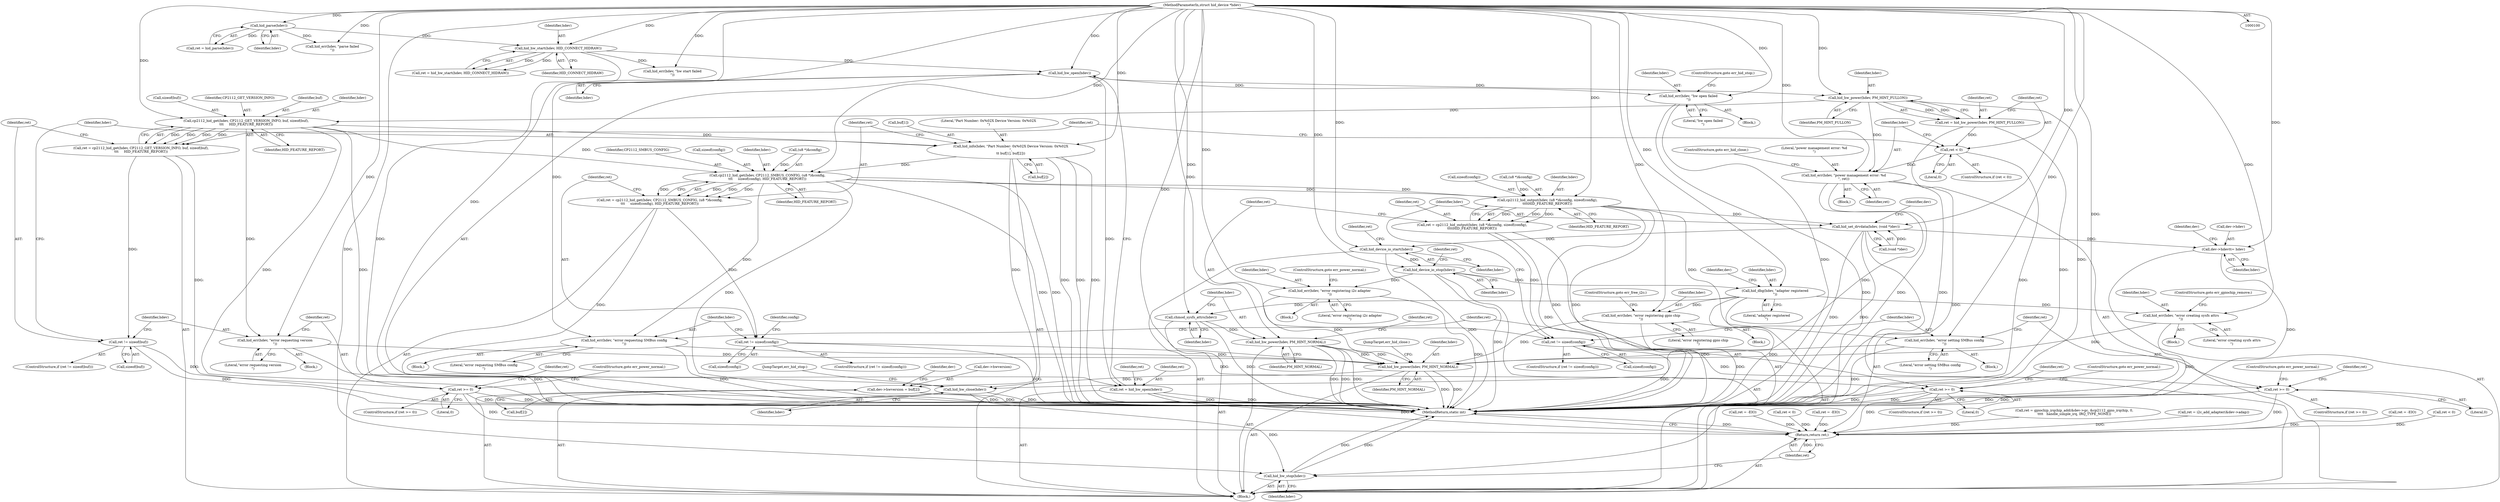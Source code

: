 digraph "0_linux_7a7b5df84b6b4e5d599c7289526eed96541a0654_3@API" {
"1000176" [label="(Call,hid_hw_open(hdev))"];
"1000163" [label="(Call,hid_hw_start(hdev, HID_CONNECT_HIDRAW))"];
"1000151" [label="(Call,hid_parse(hdev))"];
"1000101" [label="(MethodParameterIn,struct hid_device *hdev)"];
"1000174" [label="(Call,ret = hid_hw_open(hdev))"];
"1000561" [label="(Return,return ret;)"];
"1000181" [label="(Call,hid_err(hdev, \"hw open failed\n\"))"];
"1000559" [label="(Call,hid_hw_stop(hdev))"];
"1000187" [label="(Call,hid_hw_power(hdev, PM_HINT_FULLON))"];
"1000185" [label="(Call,ret = hid_hw_power(hdev, PM_HINT_FULLON))"];
"1000191" [label="(Call,ret < 0)"];
"1000195" [label="(Call,hid_err(hdev, \"power management error: %d\n\", ret))"];
"1000556" [label="(Call,hid_hw_close(hdev))"];
"1000202" [label="(Call,cp2112_hid_get(hdev, CP2112_GET_VERSION_INFO, buf, sizeof(buf),\n\t\t\t     HID_FEATURE_REPORT))"];
"1000200" [label="(Call,ret = cp2112_hid_get(hdev, CP2112_GET_VERSION_INFO, buf, sizeof(buf),\n\t\t\t     HID_FEATURE_REPORT))"];
"1000210" [label="(Call,ret != sizeof(buf))"];
"1000219" [label="(Call,ret >= 0)"];
"1000215" [label="(Call,hid_err(hdev, \"error requesting version\n\"))"];
"1000552" [label="(Call,hid_hw_power(hdev, PM_HINT_NORMAL))"];
"1000227" [label="(Call,hid_info(hdev, \"Part Number: 0x%02X Device Version: 0x%02X\n\",\n\t\t buf[1], buf[2]))"];
"1000238" [label="(Call,cp2112_hid_get(hdev, CP2112_SMBUS_CONFIG, (u8 *)&config,\n\t\t\t     sizeof(config), HID_FEATURE_REPORT))"];
"1000236" [label="(Call,ret = cp2112_hid_get(hdev, CP2112_SMBUS_CONFIG, (u8 *)&config,\n\t\t\t     sizeof(config), HID_FEATURE_REPORT))"];
"1000249" [label="(Call,ret != sizeof(config))"];
"1000258" [label="(Call,ret >= 0)"];
"1000254" [label="(Call,hid_err(hdev, \"error requesting SMBus config\n\"))"];
"1000274" [label="(Call,cp2112_hid_output(hdev, (u8 *)&config, sizeof(config),\n\t\t\t\tHID_FEATURE_REPORT))"];
"1000272" [label="(Call,ret = cp2112_hid_output(hdev, (u8 *)&config, sizeof(config),\n\t\t\t\tHID_FEATURE_REPORT))"];
"1000284" [label="(Call,ret != sizeof(config))"];
"1000293" [label="(Call,ret >= 0)"];
"1000289" [label="(Call,hid_err(hdev, \"error setting SMBus config\n\"))"];
"1000301" [label="(Call,hid_set_drvdata(hdev, (void *)dev))"];
"1000306" [label="(Call,dev->hdev\t\t= hdev)"];
"1000374" [label="(Call,hid_device_io_start(hdev))"];
"1000383" [label="(Call,hid_device_io_stop(hdev))"];
"1000388" [label="(Call,hid_err(hdev, \"error registering i2c adapter\n\"))"];
"1000392" [label="(Call,hid_dbg(hdev, \"adapter registered\n\"))"];
"1000475" [label="(Call,hid_err(hdev, \"error registering gpio chip\n\"))"];
"1000495" [label="(Call,hid_err(hdev, \"error creating sysfs attrs\n\"))"];
"1000499" [label="(Call,chmod_sysfs_attrs(hdev))"];
"1000501" [label="(Call,hid_hw_power(hdev, PM_HINT_NORMAL))"];
"1000362" [label="(Call,dev->hwversion = buf[2])"];
"1000500" [label="(Identifier,hdev)"];
"1000175" [label="(Identifier,ret)"];
"1000249" [label="(Call,ret != sizeof(config))"];
"1000195" [label="(Call,hid_err(hdev, \"power management error: %d\n\", ret))"];
"1000296" [label="(Call,ret = -EIO)"];
"1000180" [label="(Block,)"];
"1000228" [label="(Identifier,hdev)"];
"1000272" [label="(Call,ret = cp2112_hid_output(hdev, (u8 *)&config, sizeof(config),\n\t\t\t\tHID_FEATURE_REPORT))"];
"1000282" [label="(Identifier,HID_FEATURE_REPORT)"];
"1000363" [label="(Call,dev->hwversion)"];
"1000314" [label="(Identifier,dev)"];
"1000103" [label="(Block,)"];
"1000251" [label="(Call,sizeof(config))"];
"1000386" [label="(Identifier,ret)"];
"1000300" [label="(ControlStructure,goto err_power_normal;)"];
"1000177" [label="(Identifier,hdev)"];
"1000258" [label="(Call,ret >= 0)"];
"1000497" [label="(Literal,\"error creating sysfs attrs\n\")"];
"1000478" [label="(ControlStructure,goto err_free_i2c;)"];
"1000192" [label="(Identifier,ret)"];
"1000216" [label="(Identifier,hdev)"];
"1000239" [label="(Identifier,hdev)"];
"1000257" [label="(ControlStructure,if (ret >= 0))"];
"1000169" [label="(Call,hid_err(hdev, \"hw start failed\n\"))"];
"1000471" [label="(Call,ret < 0)"];
"1000280" [label="(Call,sizeof(config))"];
"1000198" [label="(Identifier,ret)"];
"1000297" [label="(Identifier,ret)"];
"1000394" [label="(Literal,\"adapter registered\n\")"];
"1000276" [label="(Call,(u8 *)&config)"];
"1000193" [label="(Literal,0)"];
"1000189" [label="(Identifier,PM_HINT_FULLON)"];
"1000560" [label="(Identifier,hdev)"];
"1000241" [label="(Call,(u8 *)&config)"];
"1000212" [label="(Call,sizeof(buf))"];
"1000236" [label="(Call,ret = cp2112_hid_get(hdev, CP2112_SMBUS_CONFIG, (u8 *)&config,\n\t\t\t     sizeof(config), HID_FEATURE_REPORT))"];
"1000393" [label="(Identifier,hdev)"];
"1000217" [label="(Literal,\"error requesting version\n\")"];
"1000392" [label="(Call,hid_dbg(hdev, \"adapter registered\n\"))"];
"1000181" [label="(Call,hid_err(hdev, \"hw open failed\n\"))"];
"1000302" [label="(Identifier,hdev)"];
"1000477" [label="(Literal,\"error registering gpio chip\n\")"];
"1000182" [label="(Identifier,hdev)"];
"1000194" [label="(Block,)"];
"1000502" [label="(Identifier,hdev)"];
"1000210" [label="(Call,ret != sizeof(buf))"];
"1000226" [label="(ControlStructure,goto err_power_normal;)"];
"1000391" [label="(ControlStructure,goto err_power_normal;)"];
"1000259" [label="(Identifier,ret)"];
"1000101" [label="(MethodParameterIn,struct hid_device *hdev)"];
"1000555" [label="(JumpTarget,err_hid_close:)"];
"1000183" [label="(Literal,\"hw open failed\n\")"];
"1000156" [label="(Call,hid_err(hdev, \"parse failed\n\"))"];
"1000163" [label="(Call,hid_hw_start(hdev, HID_CONNECT_HIDRAW))"];
"1000265" [label="(ControlStructure,goto err_power_normal;)"];
"1000375" [label="(Identifier,hdev)"];
"1000261" [label="(Call,ret = -EIO)"];
"1000203" [label="(Identifier,hdev)"];
"1000176" [label="(Call,hid_hw_open(hdev))"];
"1000284" [label="(Call,ret != sizeof(config))"];
"1000491" [label="(Call,ret < 0)"];
"1000558" [label="(JumpTarget,err_hid_stop:)"];
"1000233" [label="(Call,buf[2])"];
"1000219" [label="(Call,ret >= 0)"];
"1000209" [label="(ControlStructure,if (ret != sizeof(buf)))"];
"1000275" [label="(Identifier,hdev)"];
"1000240" [label="(Identifier,CP2112_SMBUS_CONFIG)"];
"1000185" [label="(Call,ret = hid_hw_power(hdev, PM_HINT_FULLON))"];
"1000222" [label="(Call,ret = -EIO)"];
"1000475" [label="(Call,hid_err(hdev, \"error registering gpio chip\n\"))"];
"1000229" [label="(Literal,\"Part Number: 0x%02X Device Version: 0x%02X\n\")"];
"1000260" [label="(Literal,0)"];
"1000274" [label="(Call,cp2112_hid_output(hdev, (u8 *)&config, sizeof(config),\n\t\t\t\tHID_FEATURE_REPORT))"];
"1000366" [label="(Call,buf[2])"];
"1000557" [label="(Identifier,hdev)"];
"1000376" [label="(Call,ret = i2c_add_adapter(&dev->adap))"];
"1000220" [label="(Identifier,ret)"];
"1000152" [label="(Identifier,hdev)"];
"1000238" [label="(Call,cp2112_hid_get(hdev, CP2112_SMBUS_CONFIG, (u8 *)&config,\n\t\t\t     sizeof(config), HID_FEATURE_REPORT))"];
"1000199" [label="(ControlStructure,goto err_hid_close;)"];
"1000303" [label="(Call,(void *)dev)"];
"1000214" [label="(Block,)"];
"1000204" [label="(Identifier,CP2112_GET_VERSION_INFO)"];
"1000285" [label="(Identifier,ret)"];
"1000295" [label="(Literal,0)"];
"1000191" [label="(Call,ret < 0)"];
"1000474" [label="(Block,)"];
"1000255" [label="(Identifier,hdev)"];
"1000256" [label="(Literal,\"error requesting SMBus config\n\")"];
"1000188" [label="(Identifier,hdev)"];
"1000250" [label="(Identifier,ret)"];
"1000501" [label="(Call,hid_hw_power(hdev, PM_HINT_NORMAL))"];
"1000499" [label="(Call,chmod_sysfs_attrs(hdev))"];
"1000503" [label="(Identifier,PM_HINT_NORMAL)"];
"1000262" [label="(Identifier,ret)"];
"1000563" [label="(MethodReturn,static int)"];
"1000283" [label="(ControlStructure,if (ret != sizeof(config)))"];
"1000237" [label="(Identifier,ret)"];
"1000268" [label="(Identifier,config)"];
"1000554" [label="(Identifier,PM_HINT_NORMAL)"];
"1000553" [label="(Identifier,hdev)"];
"1000504" [label="(Call,ret = gpiochip_irqchip_add(&dev->gc, &cp2112_gpio_irqchip, 0,\n\t\t\t\t   handle_simple_irq, IRQ_TYPE_NONE))"];
"1000387" [label="(Block,)"];
"1000559" [label="(Call,hid_hw_stop(hdev))"];
"1000253" [label="(Block,)"];
"1000374" [label="(Call,hid_device_io_start(hdev))"];
"1000552" [label="(Call,hid_hw_power(hdev, PM_HINT_NORMAL))"];
"1000223" [label="(Identifier,ret)"];
"1000308" [label="(Identifier,dev)"];
"1000151" [label="(Call,hid_parse(hdev))"];
"1000206" [label="(Call,sizeof(buf))"];
"1000164" [label="(Identifier,hdev)"];
"1000254" [label="(Call,hid_err(hdev, \"error requesting SMBus config\n\"))"];
"1000383" [label="(Call,hid_device_io_stop(hdev))"];
"1000496" [label="(Identifier,hdev)"];
"1000310" [label="(Identifier,hdev)"];
"1000165" [label="(Identifier,HID_CONNECT_HIDRAW)"];
"1000495" [label="(Call,hid_err(hdev, \"error creating sysfs attrs\n\"))"];
"1000202" [label="(Call,cp2112_hid_get(hdev, CP2112_GET_VERSION_INFO, buf, sizeof(buf),\n\t\t\t     HID_FEATURE_REPORT))"];
"1000494" [label="(Block,)"];
"1000197" [label="(Literal,\"power management error: %d\n\")"];
"1000211" [label="(Identifier,ret)"];
"1000149" [label="(Call,ret = hid_parse(hdev))"];
"1000498" [label="(ControlStructure,goto err_gpiochip_remove;)"];
"1000187" [label="(Call,hid_hw_power(hdev, PM_HINT_FULLON))"];
"1000196" [label="(Identifier,hdev)"];
"1000248" [label="(ControlStructure,if (ret != sizeof(config)))"];
"1000562" [label="(Identifier,ret)"];
"1000307" [label="(Call,dev->hdev)"];
"1000390" [label="(Literal,\"error registering i2c adapter\n\")"];
"1000289" [label="(Call,hid_err(hdev, \"error setting SMBus config\n\"))"];
"1000286" [label="(Call,sizeof(config))"];
"1000476" [label="(Identifier,hdev)"];
"1000291" [label="(Literal,\"error setting SMBus config\n\")"];
"1000190" [label="(ControlStructure,if (ret < 0))"];
"1000556" [label="(Call,hid_hw_close(hdev))"];
"1000372" [label="(Identifier,dev)"];
"1000384" [label="(Identifier,hdev)"];
"1000294" [label="(Identifier,ret)"];
"1000200" [label="(Call,ret = cp2112_hid_get(hdev, CP2112_GET_VERSION_INFO, buf, sizeof(buf),\n\t\t\t     HID_FEATURE_REPORT))"];
"1000273" [label="(Identifier,ret)"];
"1000227" [label="(Call,hid_info(hdev, \"Part Number: 0x%02X Device Version: 0x%02X\n\",\n\t\t buf[1], buf[2]))"];
"1000186" [label="(Identifier,ret)"];
"1000161" [label="(Call,ret = hid_hw_start(hdev, HID_CONNECT_HIDRAW))"];
"1000301" [label="(Call,hid_set_drvdata(hdev, (void *)dev))"];
"1000174" [label="(Call,ret = hid_hw_open(hdev))"];
"1000377" [label="(Identifier,ret)"];
"1000290" [label="(Identifier,hdev)"];
"1000221" [label="(Literal,0)"];
"1000230" [label="(Call,buf[1])"];
"1000184" [label="(ControlStructure,goto err_hid_stop;)"];
"1000292" [label="(ControlStructure,if (ret >= 0))"];
"1000398" [label="(Identifier,dev)"];
"1000201" [label="(Identifier,ret)"];
"1000561" [label="(Return,return ret;)"];
"1000306" [label="(Call,dev->hdev\t\t= hdev)"];
"1000247" [label="(Identifier,HID_FEATURE_REPORT)"];
"1000288" [label="(Block,)"];
"1000505" [label="(Identifier,ret)"];
"1000388" [label="(Call,hid_err(hdev, \"error registering i2c adapter\n\"))"];
"1000389" [label="(Identifier,hdev)"];
"1000245" [label="(Call,sizeof(config))"];
"1000208" [label="(Identifier,HID_FEATURE_REPORT)"];
"1000218" [label="(ControlStructure,if (ret >= 0))"];
"1000179" [label="(Identifier,ret)"];
"1000205" [label="(Identifier,buf)"];
"1000362" [label="(Call,dev->hwversion = buf[2])"];
"1000293" [label="(Call,ret >= 0)"];
"1000215" [label="(Call,hid_err(hdev, \"error requesting version\n\"))"];
"1000176" -> "1000174"  [label="AST: "];
"1000176" -> "1000177"  [label="CFG: "];
"1000177" -> "1000176"  [label="AST: "];
"1000174" -> "1000176"  [label="CFG: "];
"1000176" -> "1000174"  [label="DDG: "];
"1000163" -> "1000176"  [label="DDG: "];
"1000101" -> "1000176"  [label="DDG: "];
"1000176" -> "1000181"  [label="DDG: "];
"1000176" -> "1000187"  [label="DDG: "];
"1000163" -> "1000161"  [label="AST: "];
"1000163" -> "1000165"  [label="CFG: "];
"1000164" -> "1000163"  [label="AST: "];
"1000165" -> "1000163"  [label="AST: "];
"1000161" -> "1000163"  [label="CFG: "];
"1000163" -> "1000563"  [label="DDG: "];
"1000163" -> "1000161"  [label="DDG: "];
"1000163" -> "1000161"  [label="DDG: "];
"1000151" -> "1000163"  [label="DDG: "];
"1000101" -> "1000163"  [label="DDG: "];
"1000163" -> "1000169"  [label="DDG: "];
"1000151" -> "1000149"  [label="AST: "];
"1000151" -> "1000152"  [label="CFG: "];
"1000152" -> "1000151"  [label="AST: "];
"1000149" -> "1000151"  [label="CFG: "];
"1000151" -> "1000149"  [label="DDG: "];
"1000101" -> "1000151"  [label="DDG: "];
"1000151" -> "1000156"  [label="DDG: "];
"1000101" -> "1000100"  [label="AST: "];
"1000101" -> "1000563"  [label="DDG: "];
"1000101" -> "1000156"  [label="DDG: "];
"1000101" -> "1000169"  [label="DDG: "];
"1000101" -> "1000181"  [label="DDG: "];
"1000101" -> "1000187"  [label="DDG: "];
"1000101" -> "1000195"  [label="DDG: "];
"1000101" -> "1000202"  [label="DDG: "];
"1000101" -> "1000215"  [label="DDG: "];
"1000101" -> "1000227"  [label="DDG: "];
"1000101" -> "1000238"  [label="DDG: "];
"1000101" -> "1000254"  [label="DDG: "];
"1000101" -> "1000274"  [label="DDG: "];
"1000101" -> "1000289"  [label="DDG: "];
"1000101" -> "1000301"  [label="DDG: "];
"1000101" -> "1000306"  [label="DDG: "];
"1000101" -> "1000374"  [label="DDG: "];
"1000101" -> "1000383"  [label="DDG: "];
"1000101" -> "1000388"  [label="DDG: "];
"1000101" -> "1000392"  [label="DDG: "];
"1000101" -> "1000475"  [label="DDG: "];
"1000101" -> "1000495"  [label="DDG: "];
"1000101" -> "1000499"  [label="DDG: "];
"1000101" -> "1000501"  [label="DDG: "];
"1000101" -> "1000552"  [label="DDG: "];
"1000101" -> "1000556"  [label="DDG: "];
"1000101" -> "1000559"  [label="DDG: "];
"1000174" -> "1000103"  [label="AST: "];
"1000175" -> "1000174"  [label="AST: "];
"1000179" -> "1000174"  [label="CFG: "];
"1000174" -> "1000563"  [label="DDG: "];
"1000174" -> "1000563"  [label="DDG: "];
"1000174" -> "1000561"  [label="DDG: "];
"1000561" -> "1000103"  [label="AST: "];
"1000561" -> "1000562"  [label="CFG: "];
"1000562" -> "1000561"  [label="AST: "];
"1000563" -> "1000561"  [label="CFG: "];
"1000561" -> "1000563"  [label="DDG: "];
"1000562" -> "1000561"  [label="DDG: "];
"1000258" -> "1000561"  [label="DDG: "];
"1000376" -> "1000561"  [label="DDG: "];
"1000222" -> "1000561"  [label="DDG: "];
"1000293" -> "1000561"  [label="DDG: "];
"1000471" -> "1000561"  [label="DDG: "];
"1000504" -> "1000561"  [label="DDG: "];
"1000219" -> "1000561"  [label="DDG: "];
"1000491" -> "1000561"  [label="DDG: "];
"1000195" -> "1000561"  [label="DDG: "];
"1000296" -> "1000561"  [label="DDG: "];
"1000261" -> "1000561"  [label="DDG: "];
"1000181" -> "1000180"  [label="AST: "];
"1000181" -> "1000183"  [label="CFG: "];
"1000182" -> "1000181"  [label="AST: "];
"1000183" -> "1000181"  [label="AST: "];
"1000184" -> "1000181"  [label="CFG: "];
"1000181" -> "1000563"  [label="DDG: "];
"1000181" -> "1000559"  [label="DDG: "];
"1000559" -> "1000103"  [label="AST: "];
"1000559" -> "1000560"  [label="CFG: "];
"1000560" -> "1000559"  [label="AST: "];
"1000562" -> "1000559"  [label="CFG: "];
"1000559" -> "1000563"  [label="DDG: "];
"1000559" -> "1000563"  [label="DDG: "];
"1000556" -> "1000559"  [label="DDG: "];
"1000187" -> "1000185"  [label="AST: "];
"1000187" -> "1000189"  [label="CFG: "];
"1000188" -> "1000187"  [label="AST: "];
"1000189" -> "1000187"  [label="AST: "];
"1000185" -> "1000187"  [label="CFG: "];
"1000187" -> "1000563"  [label="DDG: "];
"1000187" -> "1000185"  [label="DDG: "];
"1000187" -> "1000185"  [label="DDG: "];
"1000187" -> "1000195"  [label="DDG: "];
"1000187" -> "1000202"  [label="DDG: "];
"1000185" -> "1000103"  [label="AST: "];
"1000186" -> "1000185"  [label="AST: "];
"1000192" -> "1000185"  [label="CFG: "];
"1000185" -> "1000563"  [label="DDG: "];
"1000185" -> "1000191"  [label="DDG: "];
"1000191" -> "1000190"  [label="AST: "];
"1000191" -> "1000193"  [label="CFG: "];
"1000192" -> "1000191"  [label="AST: "];
"1000193" -> "1000191"  [label="AST: "];
"1000196" -> "1000191"  [label="CFG: "];
"1000201" -> "1000191"  [label="CFG: "];
"1000191" -> "1000563"  [label="DDG: "];
"1000191" -> "1000195"  [label="DDG: "];
"1000195" -> "1000194"  [label="AST: "];
"1000195" -> "1000198"  [label="CFG: "];
"1000196" -> "1000195"  [label="AST: "];
"1000197" -> "1000195"  [label="AST: "];
"1000198" -> "1000195"  [label="AST: "];
"1000199" -> "1000195"  [label="CFG: "];
"1000195" -> "1000563"  [label="DDG: "];
"1000195" -> "1000563"  [label="DDG: "];
"1000195" -> "1000556"  [label="DDG: "];
"1000556" -> "1000103"  [label="AST: "];
"1000556" -> "1000557"  [label="CFG: "];
"1000557" -> "1000556"  [label="AST: "];
"1000558" -> "1000556"  [label="CFG: "];
"1000556" -> "1000563"  [label="DDG: "];
"1000552" -> "1000556"  [label="DDG: "];
"1000202" -> "1000200"  [label="AST: "];
"1000202" -> "1000208"  [label="CFG: "];
"1000203" -> "1000202"  [label="AST: "];
"1000204" -> "1000202"  [label="AST: "];
"1000205" -> "1000202"  [label="AST: "];
"1000206" -> "1000202"  [label="AST: "];
"1000208" -> "1000202"  [label="AST: "];
"1000200" -> "1000202"  [label="CFG: "];
"1000202" -> "1000563"  [label="DDG: "];
"1000202" -> "1000563"  [label="DDG: "];
"1000202" -> "1000200"  [label="DDG: "];
"1000202" -> "1000200"  [label="DDG: "];
"1000202" -> "1000200"  [label="DDG: "];
"1000202" -> "1000200"  [label="DDG: "];
"1000202" -> "1000215"  [label="DDG: "];
"1000202" -> "1000227"  [label="DDG: "];
"1000202" -> "1000238"  [label="DDG: "];
"1000200" -> "1000103"  [label="AST: "];
"1000201" -> "1000200"  [label="AST: "];
"1000211" -> "1000200"  [label="CFG: "];
"1000200" -> "1000563"  [label="DDG: "];
"1000200" -> "1000210"  [label="DDG: "];
"1000210" -> "1000209"  [label="AST: "];
"1000210" -> "1000212"  [label="CFG: "];
"1000211" -> "1000210"  [label="AST: "];
"1000212" -> "1000210"  [label="AST: "];
"1000216" -> "1000210"  [label="CFG: "];
"1000228" -> "1000210"  [label="CFG: "];
"1000210" -> "1000563"  [label="DDG: "];
"1000210" -> "1000219"  [label="DDG: "];
"1000219" -> "1000218"  [label="AST: "];
"1000219" -> "1000221"  [label="CFG: "];
"1000220" -> "1000219"  [label="AST: "];
"1000221" -> "1000219"  [label="AST: "];
"1000223" -> "1000219"  [label="CFG: "];
"1000226" -> "1000219"  [label="CFG: "];
"1000219" -> "1000563"  [label="DDG: "];
"1000219" -> "1000563"  [label="DDG: "];
"1000215" -> "1000214"  [label="AST: "];
"1000215" -> "1000217"  [label="CFG: "];
"1000216" -> "1000215"  [label="AST: "];
"1000217" -> "1000215"  [label="AST: "];
"1000220" -> "1000215"  [label="CFG: "];
"1000215" -> "1000563"  [label="DDG: "];
"1000215" -> "1000552"  [label="DDG: "];
"1000552" -> "1000103"  [label="AST: "];
"1000552" -> "1000554"  [label="CFG: "];
"1000553" -> "1000552"  [label="AST: "];
"1000554" -> "1000552"  [label="AST: "];
"1000555" -> "1000552"  [label="CFG: "];
"1000552" -> "1000563"  [label="DDG: "];
"1000552" -> "1000563"  [label="DDG: "];
"1000388" -> "1000552"  [label="DDG: "];
"1000254" -> "1000552"  [label="DDG: "];
"1000475" -> "1000552"  [label="DDG: "];
"1000501" -> "1000552"  [label="DDG: "];
"1000501" -> "1000552"  [label="DDG: "];
"1000289" -> "1000552"  [label="DDG: "];
"1000495" -> "1000552"  [label="DDG: "];
"1000227" -> "1000103"  [label="AST: "];
"1000227" -> "1000233"  [label="CFG: "];
"1000228" -> "1000227"  [label="AST: "];
"1000229" -> "1000227"  [label="AST: "];
"1000230" -> "1000227"  [label="AST: "];
"1000233" -> "1000227"  [label="AST: "];
"1000237" -> "1000227"  [label="CFG: "];
"1000227" -> "1000563"  [label="DDG: "];
"1000227" -> "1000563"  [label="DDG: "];
"1000227" -> "1000563"  [label="DDG: "];
"1000227" -> "1000238"  [label="DDG: "];
"1000227" -> "1000362"  [label="DDG: "];
"1000238" -> "1000236"  [label="AST: "];
"1000238" -> "1000247"  [label="CFG: "];
"1000239" -> "1000238"  [label="AST: "];
"1000240" -> "1000238"  [label="AST: "];
"1000241" -> "1000238"  [label="AST: "];
"1000245" -> "1000238"  [label="AST: "];
"1000247" -> "1000238"  [label="AST: "];
"1000236" -> "1000238"  [label="CFG: "];
"1000238" -> "1000563"  [label="DDG: "];
"1000238" -> "1000563"  [label="DDG: "];
"1000238" -> "1000563"  [label="DDG: "];
"1000238" -> "1000236"  [label="DDG: "];
"1000238" -> "1000236"  [label="DDG: "];
"1000238" -> "1000236"  [label="DDG: "];
"1000238" -> "1000236"  [label="DDG: "];
"1000241" -> "1000238"  [label="DDG: "];
"1000238" -> "1000254"  [label="DDG: "];
"1000238" -> "1000274"  [label="DDG: "];
"1000238" -> "1000274"  [label="DDG: "];
"1000236" -> "1000103"  [label="AST: "];
"1000237" -> "1000236"  [label="AST: "];
"1000250" -> "1000236"  [label="CFG: "];
"1000236" -> "1000563"  [label="DDG: "];
"1000236" -> "1000249"  [label="DDG: "];
"1000249" -> "1000248"  [label="AST: "];
"1000249" -> "1000251"  [label="CFG: "];
"1000250" -> "1000249"  [label="AST: "];
"1000251" -> "1000249"  [label="AST: "];
"1000255" -> "1000249"  [label="CFG: "];
"1000268" -> "1000249"  [label="CFG: "];
"1000249" -> "1000563"  [label="DDG: "];
"1000249" -> "1000258"  [label="DDG: "];
"1000258" -> "1000257"  [label="AST: "];
"1000258" -> "1000260"  [label="CFG: "];
"1000259" -> "1000258"  [label="AST: "];
"1000260" -> "1000258"  [label="AST: "];
"1000262" -> "1000258"  [label="CFG: "];
"1000265" -> "1000258"  [label="CFG: "];
"1000258" -> "1000563"  [label="DDG: "];
"1000258" -> "1000563"  [label="DDG: "];
"1000254" -> "1000253"  [label="AST: "];
"1000254" -> "1000256"  [label="CFG: "];
"1000255" -> "1000254"  [label="AST: "];
"1000256" -> "1000254"  [label="AST: "];
"1000259" -> "1000254"  [label="CFG: "];
"1000254" -> "1000563"  [label="DDG: "];
"1000274" -> "1000272"  [label="AST: "];
"1000274" -> "1000282"  [label="CFG: "];
"1000275" -> "1000274"  [label="AST: "];
"1000276" -> "1000274"  [label="AST: "];
"1000280" -> "1000274"  [label="AST: "];
"1000282" -> "1000274"  [label="AST: "];
"1000272" -> "1000274"  [label="CFG: "];
"1000274" -> "1000563"  [label="DDG: "];
"1000274" -> "1000563"  [label="DDG: "];
"1000274" -> "1000272"  [label="DDG: "];
"1000274" -> "1000272"  [label="DDG: "];
"1000274" -> "1000272"  [label="DDG: "];
"1000276" -> "1000274"  [label="DDG: "];
"1000274" -> "1000289"  [label="DDG: "];
"1000274" -> "1000301"  [label="DDG: "];
"1000272" -> "1000103"  [label="AST: "];
"1000273" -> "1000272"  [label="AST: "];
"1000285" -> "1000272"  [label="CFG: "];
"1000272" -> "1000563"  [label="DDG: "];
"1000272" -> "1000284"  [label="DDG: "];
"1000284" -> "1000283"  [label="AST: "];
"1000284" -> "1000286"  [label="CFG: "];
"1000285" -> "1000284"  [label="AST: "];
"1000286" -> "1000284"  [label="AST: "];
"1000290" -> "1000284"  [label="CFG: "];
"1000302" -> "1000284"  [label="CFG: "];
"1000284" -> "1000563"  [label="DDG: "];
"1000284" -> "1000293"  [label="DDG: "];
"1000293" -> "1000292"  [label="AST: "];
"1000293" -> "1000295"  [label="CFG: "];
"1000294" -> "1000293"  [label="AST: "];
"1000295" -> "1000293"  [label="AST: "];
"1000297" -> "1000293"  [label="CFG: "];
"1000300" -> "1000293"  [label="CFG: "];
"1000293" -> "1000563"  [label="DDG: "];
"1000293" -> "1000563"  [label="DDG: "];
"1000289" -> "1000288"  [label="AST: "];
"1000289" -> "1000291"  [label="CFG: "];
"1000290" -> "1000289"  [label="AST: "];
"1000291" -> "1000289"  [label="AST: "];
"1000294" -> "1000289"  [label="CFG: "];
"1000289" -> "1000563"  [label="DDG: "];
"1000301" -> "1000103"  [label="AST: "];
"1000301" -> "1000303"  [label="CFG: "];
"1000302" -> "1000301"  [label="AST: "];
"1000303" -> "1000301"  [label="AST: "];
"1000308" -> "1000301"  [label="CFG: "];
"1000301" -> "1000563"  [label="DDG: "];
"1000301" -> "1000563"  [label="DDG: "];
"1000303" -> "1000301"  [label="DDG: "];
"1000301" -> "1000306"  [label="DDG: "];
"1000301" -> "1000374"  [label="DDG: "];
"1000306" -> "1000103"  [label="AST: "];
"1000306" -> "1000310"  [label="CFG: "];
"1000307" -> "1000306"  [label="AST: "];
"1000310" -> "1000306"  [label="AST: "];
"1000314" -> "1000306"  [label="CFG: "];
"1000306" -> "1000563"  [label="DDG: "];
"1000374" -> "1000103"  [label="AST: "];
"1000374" -> "1000375"  [label="CFG: "];
"1000375" -> "1000374"  [label="AST: "];
"1000377" -> "1000374"  [label="CFG: "];
"1000374" -> "1000563"  [label="DDG: "];
"1000374" -> "1000383"  [label="DDG: "];
"1000383" -> "1000103"  [label="AST: "];
"1000383" -> "1000384"  [label="CFG: "];
"1000384" -> "1000383"  [label="AST: "];
"1000386" -> "1000383"  [label="CFG: "];
"1000383" -> "1000563"  [label="DDG: "];
"1000383" -> "1000388"  [label="DDG: "];
"1000383" -> "1000392"  [label="DDG: "];
"1000388" -> "1000387"  [label="AST: "];
"1000388" -> "1000390"  [label="CFG: "];
"1000389" -> "1000388"  [label="AST: "];
"1000390" -> "1000388"  [label="AST: "];
"1000391" -> "1000388"  [label="CFG: "];
"1000388" -> "1000563"  [label="DDG: "];
"1000392" -> "1000103"  [label="AST: "];
"1000392" -> "1000394"  [label="CFG: "];
"1000393" -> "1000392"  [label="AST: "];
"1000394" -> "1000392"  [label="AST: "];
"1000398" -> "1000392"  [label="CFG: "];
"1000392" -> "1000563"  [label="DDG: "];
"1000392" -> "1000475"  [label="DDG: "];
"1000392" -> "1000495"  [label="DDG: "];
"1000392" -> "1000499"  [label="DDG: "];
"1000475" -> "1000474"  [label="AST: "];
"1000475" -> "1000477"  [label="CFG: "];
"1000476" -> "1000475"  [label="AST: "];
"1000477" -> "1000475"  [label="AST: "];
"1000478" -> "1000475"  [label="CFG: "];
"1000475" -> "1000563"  [label="DDG: "];
"1000495" -> "1000494"  [label="AST: "];
"1000495" -> "1000497"  [label="CFG: "];
"1000496" -> "1000495"  [label="AST: "];
"1000497" -> "1000495"  [label="AST: "];
"1000498" -> "1000495"  [label="CFG: "];
"1000495" -> "1000563"  [label="DDG: "];
"1000499" -> "1000103"  [label="AST: "];
"1000499" -> "1000500"  [label="CFG: "];
"1000500" -> "1000499"  [label="AST: "];
"1000502" -> "1000499"  [label="CFG: "];
"1000499" -> "1000563"  [label="DDG: "];
"1000499" -> "1000501"  [label="DDG: "];
"1000501" -> "1000103"  [label="AST: "];
"1000501" -> "1000503"  [label="CFG: "];
"1000502" -> "1000501"  [label="AST: "];
"1000503" -> "1000501"  [label="AST: "];
"1000505" -> "1000501"  [label="CFG: "];
"1000501" -> "1000563"  [label="DDG: "];
"1000501" -> "1000563"  [label="DDG: "];
"1000501" -> "1000563"  [label="DDG: "];
"1000362" -> "1000103"  [label="AST: "];
"1000362" -> "1000366"  [label="CFG: "];
"1000363" -> "1000362"  [label="AST: "];
"1000366" -> "1000362"  [label="AST: "];
"1000372" -> "1000362"  [label="CFG: "];
"1000362" -> "1000563"  [label="DDG: "];
"1000362" -> "1000563"  [label="DDG: "];
}

